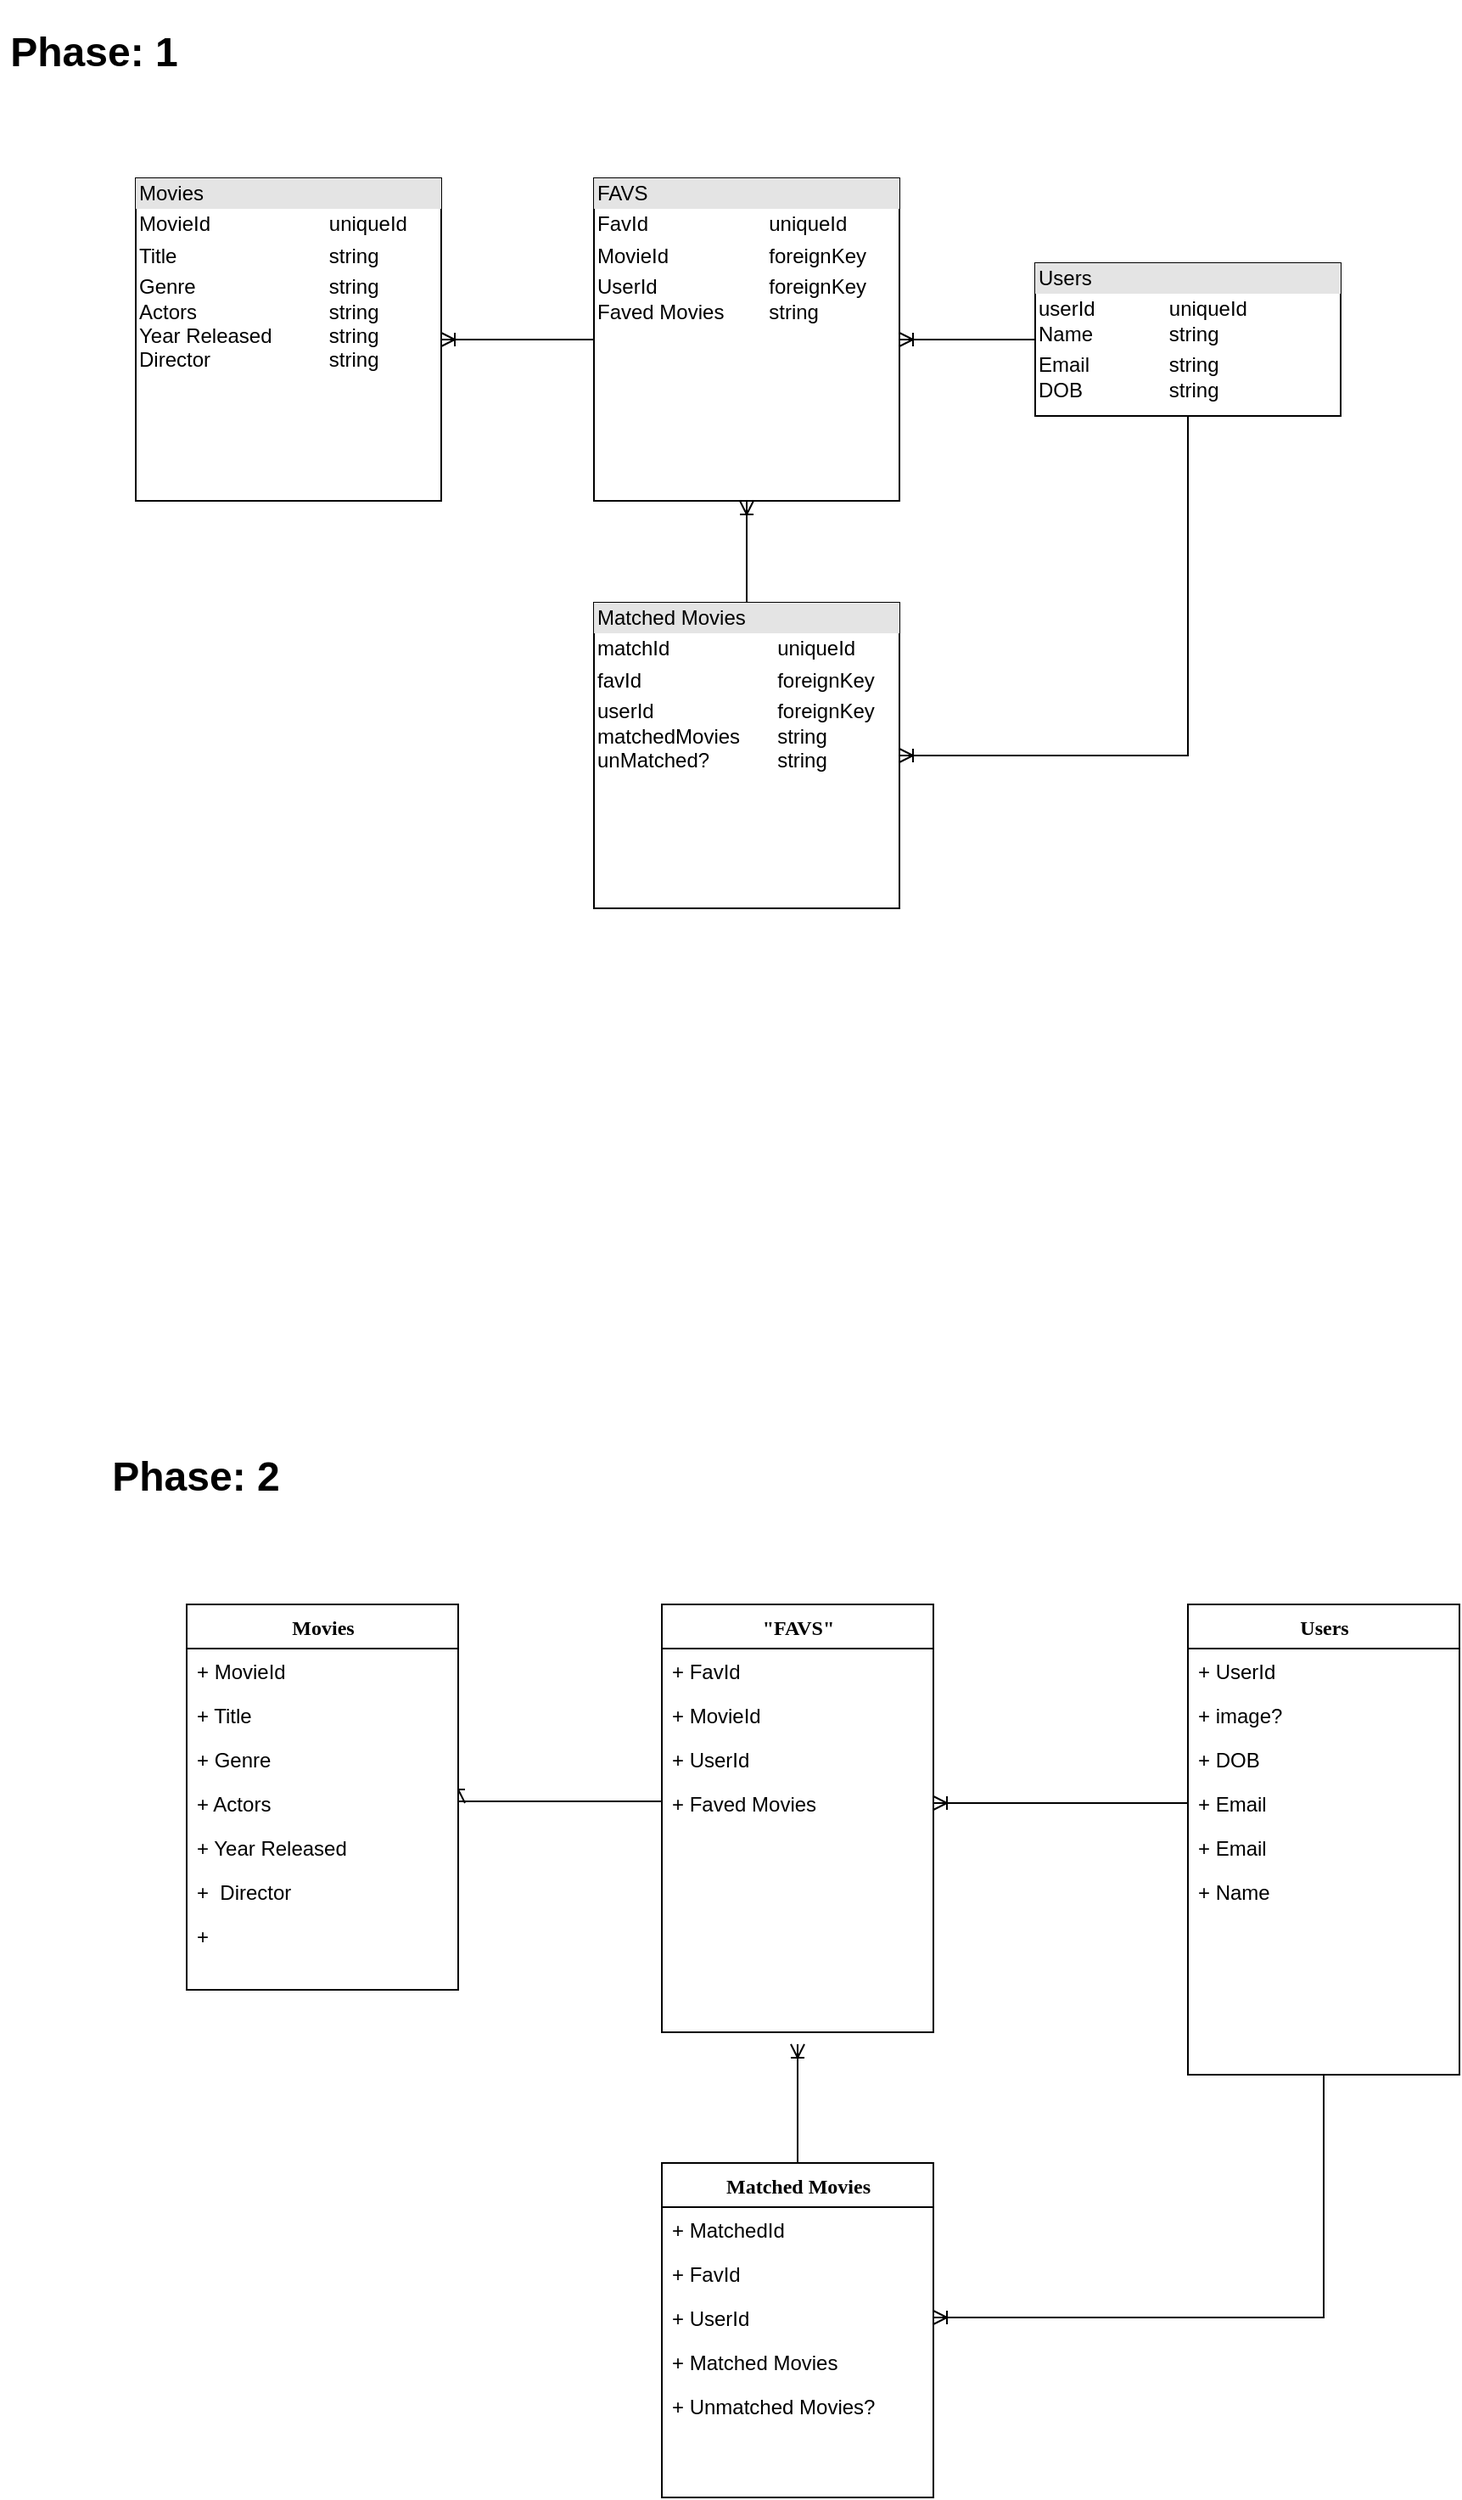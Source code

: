 <mxfile version="14.2.9" type="github">
  <diagram name="Page-1" id="9f46799a-70d6-7492-0946-bef42562c5a5">
    <mxGraphModel dx="981" dy="1376" grid="1" gridSize="10" guides="1" tooltips="1" connect="1" arrows="1" fold="1" page="1" pageScale="1" pageWidth="1100" pageHeight="850" background="#ffffff" math="0" shadow="0">
      <root>
        <mxCell id="0" />
        <mxCell id="1" parent="0" />
        <mxCell id="qJOCWNJ0af0QhHKa3J0w-1" value="&lt;h1&gt;Phase: 1&lt;/h1&gt;" style="text;html=1;align=center;verticalAlign=middle;resizable=0;points=[];autosize=1;" vertex="1" parent="1">
          <mxGeometry x="70" y="-839" width="110" height="50" as="geometry" />
        </mxCell>
        <mxCell id="qJOCWNJ0af0QhHKa3J0w-27" value="&lt;h1&gt;Phase: 2&lt;/h1&gt;" style="text;html=1;align=center;verticalAlign=middle;resizable=0;points=[];autosize=1;" vertex="1" parent="1">
          <mxGeometry x="130" width="110" height="50" as="geometry" />
        </mxCell>
        <mxCell id="qJOCWNJ0af0QhHKa3J0w-28" style="edgeStyle=orthogonalEdgeStyle;rounded=0;orthogonalLoop=1;jettySize=auto;html=1;entryX=1;entryY=0.5;entryDx=0;entryDy=0;endArrow=ERoneToMany;endFill=0;exitX=0.5;exitY=1;exitDx=0;exitDy=0;" edge="1" source="qJOCWNJ0af0QhHKa3J0w-29" target="qJOCWNJ0af0QhHKa3J0w-40" parent="1">
          <mxGeometry relative="1" as="geometry">
            <mxPoint x="950" y="409" as="targetPoint" />
          </mxGeometry>
        </mxCell>
        <mxCell id="qJOCWNJ0af0QhHKa3J0w-29" value="Users" style="swimlane;html=1;fontStyle=1;align=center;verticalAlign=top;childLayout=stackLayout;horizontal=1;startSize=26;horizontalStack=0;resizeParent=1;resizeLast=0;collapsible=1;marginBottom=0;swimlaneFillColor=#ffffff;rounded=0;shadow=0;comic=0;labelBackgroundColor=none;strokeWidth=1;fillColor=none;fontFamily=Verdana;fontSize=12" vertex="1" parent="1">
          <mxGeometry x="770" y="100" width="160" height="277" as="geometry" />
        </mxCell>
        <mxCell id="qJOCWNJ0af0QhHKa3J0w-30" value="+ UserId" style="text;html=1;strokeColor=none;fillColor=none;align=left;verticalAlign=top;spacingLeft=4;spacingRight=4;whiteSpace=wrap;overflow=hidden;rotatable=0;points=[[0,0.5],[1,0.5]];portConstraint=eastwest;" vertex="1" parent="qJOCWNJ0af0QhHKa3J0w-29">
          <mxGeometry y="26" width="160" height="26" as="geometry" />
        </mxCell>
        <mxCell id="qJOCWNJ0af0QhHKa3J0w-31" value="+ image?" style="text;html=1;strokeColor=none;fillColor=none;align=left;verticalAlign=top;spacingLeft=4;spacingRight=4;whiteSpace=wrap;overflow=hidden;rotatable=0;points=[[0,0.5],[1,0.5]];portConstraint=eastwest;" vertex="1" parent="qJOCWNJ0af0QhHKa3J0w-29">
          <mxGeometry y="52" width="160" height="26" as="geometry" />
        </mxCell>
        <mxCell id="qJOCWNJ0af0QhHKa3J0w-32" value="+ DOB" style="text;html=1;strokeColor=none;fillColor=none;align=left;verticalAlign=top;spacingLeft=4;spacingRight=4;whiteSpace=wrap;overflow=hidden;rotatable=0;points=[[0,0.5],[1,0.5]];portConstraint=eastwest;" vertex="1" parent="qJOCWNJ0af0QhHKa3J0w-29">
          <mxGeometry y="78" width="160" height="26" as="geometry" />
        </mxCell>
        <mxCell id="qJOCWNJ0af0QhHKa3J0w-33" value="+ Email" style="text;html=1;strokeColor=none;fillColor=none;align=left;verticalAlign=top;spacingLeft=4;spacingRight=4;whiteSpace=wrap;overflow=hidden;rotatable=0;points=[[0,0.5],[1,0.5]];portConstraint=eastwest;" vertex="1" parent="qJOCWNJ0af0QhHKa3J0w-29">
          <mxGeometry y="104" width="160" height="26" as="geometry" />
        </mxCell>
        <mxCell id="qJOCWNJ0af0QhHKa3J0w-34" value="+ Email" style="text;html=1;strokeColor=none;fillColor=none;align=left;verticalAlign=top;spacingLeft=4;spacingRight=4;whiteSpace=wrap;overflow=hidden;rotatable=0;points=[[0,0.5],[1,0.5]];portConstraint=eastwest;" vertex="1" parent="qJOCWNJ0af0QhHKa3J0w-29">
          <mxGeometry y="130" width="160" height="26" as="geometry" />
        </mxCell>
        <mxCell id="qJOCWNJ0af0QhHKa3J0w-35" value="+ Name" style="text;html=1;strokeColor=none;fillColor=none;align=left;verticalAlign=top;spacingLeft=4;spacingRight=4;whiteSpace=wrap;overflow=hidden;rotatable=0;points=[[0,0.5],[1,0.5]];portConstraint=eastwest;" vertex="1" parent="qJOCWNJ0af0QhHKa3J0w-29">
          <mxGeometry y="156" width="160" height="26" as="geometry" />
        </mxCell>
        <mxCell id="qJOCWNJ0af0QhHKa3J0w-36" style="edgeStyle=orthogonalEdgeStyle;rounded=0;orthogonalLoop=1;jettySize=auto;html=1;endArrow=ERoneToMany;endFill=0;" edge="1" source="qJOCWNJ0af0QhHKa3J0w-37" parent="1">
          <mxGeometry relative="1" as="geometry">
            <mxPoint x="540" y="359.0" as="targetPoint" />
          </mxGeometry>
        </mxCell>
        <mxCell id="qJOCWNJ0af0QhHKa3J0w-37" value="Matched Movies" style="swimlane;html=1;fontStyle=1;align=center;verticalAlign=top;childLayout=stackLayout;horizontal=1;startSize=26;horizontalStack=0;resizeParent=1;resizeLast=0;collapsible=1;marginBottom=0;swimlaneFillColor=#ffffff;rounded=0;shadow=0;comic=0;labelBackgroundColor=none;strokeWidth=1;fillColor=none;fontFamily=Verdana;fontSize=12" vertex="1" parent="1">
          <mxGeometry x="460" y="429" width="160" height="197" as="geometry" />
        </mxCell>
        <mxCell id="qJOCWNJ0af0QhHKa3J0w-38" value="+ MatchedId" style="text;html=1;strokeColor=none;fillColor=none;align=left;verticalAlign=top;spacingLeft=4;spacingRight=4;whiteSpace=wrap;overflow=hidden;rotatable=0;points=[[0,0.5],[1,0.5]];portConstraint=eastwest;" vertex="1" parent="qJOCWNJ0af0QhHKa3J0w-37">
          <mxGeometry y="26" width="160" height="26" as="geometry" />
        </mxCell>
        <mxCell id="qJOCWNJ0af0QhHKa3J0w-39" value="+ FavId" style="text;html=1;strokeColor=none;fillColor=none;align=left;verticalAlign=top;spacingLeft=4;spacingRight=4;whiteSpace=wrap;overflow=hidden;rotatable=0;points=[[0,0.5],[1,0.5]];portConstraint=eastwest;" vertex="1" parent="qJOCWNJ0af0QhHKa3J0w-37">
          <mxGeometry y="52" width="160" height="26" as="geometry" />
        </mxCell>
        <mxCell id="qJOCWNJ0af0QhHKa3J0w-40" value="+ UserId" style="text;html=1;strokeColor=none;fillColor=none;align=left;verticalAlign=top;spacingLeft=4;spacingRight=4;whiteSpace=wrap;overflow=hidden;rotatable=0;points=[[0,0.5],[1,0.5]];portConstraint=eastwest;" vertex="1" parent="qJOCWNJ0af0QhHKa3J0w-37">
          <mxGeometry y="78" width="160" height="26" as="geometry" />
        </mxCell>
        <mxCell id="qJOCWNJ0af0QhHKa3J0w-41" value="+ Matched Movies" style="text;html=1;strokeColor=none;fillColor=none;align=left;verticalAlign=top;spacingLeft=4;spacingRight=4;whiteSpace=wrap;overflow=hidden;rotatable=0;points=[[0,0.5],[1,0.5]];portConstraint=eastwest;" vertex="1" parent="qJOCWNJ0af0QhHKa3J0w-37">
          <mxGeometry y="104" width="160" height="26" as="geometry" />
        </mxCell>
        <mxCell id="qJOCWNJ0af0QhHKa3J0w-42" value="+ Unmatched Movies?" style="text;html=1;strokeColor=none;fillColor=none;align=left;verticalAlign=top;spacingLeft=4;spacingRight=4;whiteSpace=wrap;overflow=hidden;rotatable=0;points=[[0,0.5],[1,0.5]];portConstraint=eastwest;" vertex="1" parent="qJOCWNJ0af0QhHKa3J0w-37">
          <mxGeometry y="130" width="160" height="26" as="geometry" />
        </mxCell>
        <mxCell id="qJOCWNJ0af0QhHKa3J0w-43" style="edgeStyle=orthogonalEdgeStyle;rounded=0;orthogonalLoop=1;jettySize=auto;html=1;entryX=1;entryY=0.5;entryDx=0;entryDy=0;endArrow=ERoneToMany;endFill=0;" edge="1" source="qJOCWNJ0af0QhHKa3J0w-44" parent="1">
          <mxGeometry relative="1" as="geometry">
            <mxPoint x="340" y="217" as="targetPoint" />
            <Array as="points">
              <mxPoint x="420" y="216" />
              <mxPoint x="420" y="216" />
            </Array>
          </mxGeometry>
        </mxCell>
        <mxCell id="qJOCWNJ0af0QhHKa3J0w-44" value="&quot;FAVS&quot;" style="swimlane;html=1;fontStyle=1;align=center;verticalAlign=top;childLayout=stackLayout;horizontal=1;startSize=26;horizontalStack=0;resizeParent=1;resizeLast=0;collapsible=1;marginBottom=0;swimlaneFillColor=#ffffff;rounded=0;shadow=0;comic=0;labelBackgroundColor=none;strokeWidth=1;fillColor=none;fontFamily=Verdana;fontSize=12" vertex="1" parent="1">
          <mxGeometry x="460" y="100" width="160" height="252" as="geometry" />
        </mxCell>
        <mxCell id="qJOCWNJ0af0QhHKa3J0w-45" value="+ FavId" style="text;html=1;strokeColor=none;fillColor=none;align=left;verticalAlign=top;spacingLeft=4;spacingRight=4;whiteSpace=wrap;overflow=hidden;rotatable=0;points=[[0,0.5],[1,0.5]];portConstraint=eastwest;" vertex="1" parent="qJOCWNJ0af0QhHKa3J0w-44">
          <mxGeometry y="26" width="160" height="26" as="geometry" />
        </mxCell>
        <mxCell id="qJOCWNJ0af0QhHKa3J0w-46" value="+ MovieId" style="text;html=1;strokeColor=none;fillColor=none;align=left;verticalAlign=top;spacingLeft=4;spacingRight=4;whiteSpace=wrap;overflow=hidden;rotatable=0;points=[[0,0.5],[1,0.5]];portConstraint=eastwest;" vertex="1" parent="qJOCWNJ0af0QhHKa3J0w-44">
          <mxGeometry y="52" width="160" height="26" as="geometry" />
        </mxCell>
        <mxCell id="qJOCWNJ0af0QhHKa3J0w-47" value="+ UserId" style="text;html=1;strokeColor=none;fillColor=none;align=left;verticalAlign=top;spacingLeft=4;spacingRight=4;whiteSpace=wrap;overflow=hidden;rotatable=0;points=[[0,0.5],[1,0.5]];portConstraint=eastwest;" vertex="1" parent="qJOCWNJ0af0QhHKa3J0w-44">
          <mxGeometry y="78" width="160" height="26" as="geometry" />
        </mxCell>
        <mxCell id="qJOCWNJ0af0QhHKa3J0w-48" value="+ Faved Movies" style="text;html=1;strokeColor=none;fillColor=none;align=left;verticalAlign=top;spacingLeft=4;spacingRight=4;whiteSpace=wrap;overflow=hidden;rotatable=0;points=[[0,0.5],[1,0.5]];portConstraint=eastwest;" vertex="1" parent="qJOCWNJ0af0QhHKa3J0w-44">
          <mxGeometry y="104" width="160" height="26" as="geometry" />
        </mxCell>
        <mxCell id="qJOCWNJ0af0QhHKa3J0w-49" style="edgeStyle=orthogonalEdgeStyle;rounded=0;orthogonalLoop=1;jettySize=auto;html=1;entryX=1;entryY=0.5;entryDx=0;entryDy=0;endArrow=ERoneToMany;endFill=0;" edge="1" source="qJOCWNJ0af0QhHKa3J0w-33" target="qJOCWNJ0af0QhHKa3J0w-48" parent="1">
          <mxGeometry relative="1" as="geometry" />
        </mxCell>
        <mxCell id="qJOCWNJ0af0QhHKa3J0w-50" value="Movies" style="swimlane;html=1;fontStyle=1;align=center;verticalAlign=top;childLayout=stackLayout;horizontal=1;startSize=26;horizontalStack=0;resizeParent=1;resizeLast=0;collapsible=1;marginBottom=0;swimlaneFillColor=#ffffff;rounded=0;shadow=0;comic=0;labelBackgroundColor=none;strokeWidth=1;fillColor=none;fontFamily=Verdana;fontSize=12" vertex="1" parent="1">
          <mxGeometry x="180" y="100" width="160" height="227" as="geometry" />
        </mxCell>
        <mxCell id="qJOCWNJ0af0QhHKa3J0w-51" value="+ MovieId" style="text;html=1;strokeColor=none;fillColor=none;align=left;verticalAlign=top;spacingLeft=4;spacingRight=4;whiteSpace=wrap;overflow=hidden;rotatable=0;points=[[0,0.5],[1,0.5]];portConstraint=eastwest;" vertex="1" parent="qJOCWNJ0af0QhHKa3J0w-50">
          <mxGeometry y="26" width="160" height="26" as="geometry" />
        </mxCell>
        <mxCell id="qJOCWNJ0af0QhHKa3J0w-52" value="+ Title" style="text;html=1;strokeColor=none;fillColor=none;align=left;verticalAlign=top;spacingLeft=4;spacingRight=4;whiteSpace=wrap;overflow=hidden;rotatable=0;points=[[0,0.5],[1,0.5]];portConstraint=eastwest;" vertex="1" parent="qJOCWNJ0af0QhHKa3J0w-50">
          <mxGeometry y="52" width="160" height="26" as="geometry" />
        </mxCell>
        <mxCell id="qJOCWNJ0af0QhHKa3J0w-53" value="+ Genre" style="text;html=1;strokeColor=none;fillColor=none;align=left;verticalAlign=top;spacingLeft=4;spacingRight=4;whiteSpace=wrap;overflow=hidden;rotatable=0;points=[[0,0.5],[1,0.5]];portConstraint=eastwest;" vertex="1" parent="qJOCWNJ0af0QhHKa3J0w-50">
          <mxGeometry y="78" width="160" height="26" as="geometry" />
        </mxCell>
        <mxCell id="qJOCWNJ0af0QhHKa3J0w-54" value="+ Actors" style="text;html=1;strokeColor=none;fillColor=none;align=left;verticalAlign=top;spacingLeft=4;spacingRight=4;whiteSpace=wrap;overflow=hidden;rotatable=0;points=[[0,0.5],[1,0.5]];portConstraint=eastwest;" vertex="1" parent="qJOCWNJ0af0QhHKa3J0w-50">
          <mxGeometry y="104" width="160" height="26" as="geometry" />
        </mxCell>
        <mxCell id="qJOCWNJ0af0QhHKa3J0w-55" value="+ Year Released" style="text;html=1;strokeColor=none;fillColor=none;align=left;verticalAlign=top;spacingLeft=4;spacingRight=4;whiteSpace=wrap;overflow=hidden;rotatable=0;points=[[0,0.5],[1,0.5]];portConstraint=eastwest;" vertex="1" parent="qJOCWNJ0af0QhHKa3J0w-50">
          <mxGeometry y="130" width="160" height="26" as="geometry" />
        </mxCell>
        <mxCell id="qJOCWNJ0af0QhHKa3J0w-56" value="+&amp;nbsp; Director" style="text;html=1;strokeColor=none;fillColor=none;align=left;verticalAlign=top;spacingLeft=4;spacingRight=4;whiteSpace=wrap;overflow=hidden;rotatable=0;points=[[0,0.5],[1,0.5]];portConstraint=eastwest;" vertex="1" parent="qJOCWNJ0af0QhHKa3J0w-50">
          <mxGeometry y="156" width="160" height="26" as="geometry" />
        </mxCell>
        <mxCell id="qJOCWNJ0af0QhHKa3J0w-57" value="+" style="text;html=1;strokeColor=none;fillColor=none;align=left;verticalAlign=top;spacingLeft=4;spacingRight=4;whiteSpace=wrap;overflow=hidden;rotatable=0;points=[[0,0.5],[1,0.5]];portConstraint=eastwest;" vertex="1" parent="qJOCWNJ0af0QhHKa3J0w-50">
          <mxGeometry y="182" width="160" height="26" as="geometry" />
        </mxCell>
        <mxCell id="qJOCWNJ0af0QhHKa3J0w-62" value="&lt;div style=&quot;box-sizing: border-box ; width: 100% ; background: #e4e4e4 ; padding: 2px&quot;&gt;Movies&lt;/div&gt;&lt;table style=&quot;width: 100% ; font-size: 1em&quot; cellpadding=&quot;2&quot; cellspacing=&quot;0&quot;&gt;&lt;tbody&gt;&lt;tr&gt;&lt;td&gt;MovieId&lt;/td&gt;&lt;td&gt;uniqueId&lt;/td&gt;&lt;/tr&gt;&lt;tr&gt;&lt;td&gt;Title&lt;/td&gt;&lt;td&gt;string&lt;/td&gt;&lt;/tr&gt;&lt;tr&gt;&lt;td&gt;Genre&lt;br&gt;Actors&lt;br&gt;Year Released&lt;br&gt;Director&lt;br&gt;&lt;br&gt;&lt;/td&gt;&lt;td&gt;string&lt;br&gt;string&lt;br&gt;string&lt;br&gt;string&lt;br&gt;&lt;br&gt;&lt;/td&gt;&lt;/tr&gt;&lt;/tbody&gt;&lt;/table&gt;" style="verticalAlign=top;align=left;overflow=fill;html=1;" vertex="1" parent="1">
          <mxGeometry x="150" y="-740" width="180" height="190" as="geometry" />
        </mxCell>
        <mxCell id="qJOCWNJ0af0QhHKa3J0w-66" style="edgeStyle=orthogonalEdgeStyle;rounded=0;orthogonalLoop=1;jettySize=auto;html=1;entryX=1;entryY=0.5;entryDx=0;entryDy=0;endArrow=ERoneToMany;endFill=0;" edge="1" parent="1" source="qJOCWNJ0af0QhHKa3J0w-63" target="qJOCWNJ0af0QhHKa3J0w-62">
          <mxGeometry relative="1" as="geometry" />
        </mxCell>
        <mxCell id="qJOCWNJ0af0QhHKa3J0w-63" value="&lt;div style=&quot;box-sizing: border-box ; width: 100% ; background: #e4e4e4 ; padding: 2px&quot;&gt;FAVS&lt;/div&gt;&lt;table style=&quot;width: 100% ; font-size: 1em&quot; cellpadding=&quot;2&quot; cellspacing=&quot;0&quot;&gt;&lt;tbody&gt;&lt;tr&gt;&lt;td&gt;FavId&lt;/td&gt;&lt;td&gt;uniqueId&lt;/td&gt;&lt;/tr&gt;&lt;tr&gt;&lt;td&gt;MovieId&lt;/td&gt;&lt;td&gt;foreignKey&lt;/td&gt;&lt;/tr&gt;&lt;tr&gt;&lt;td&gt;UserId&lt;br&gt;Faved Movies&lt;/td&gt;&lt;td&gt;foreignKey&lt;br&gt;string&lt;/td&gt;&lt;/tr&gt;&lt;/tbody&gt;&lt;/table&gt;" style="verticalAlign=top;align=left;overflow=fill;html=1;" vertex="1" parent="1">
          <mxGeometry x="420" y="-740" width="180" height="190" as="geometry" />
        </mxCell>
        <mxCell id="qJOCWNJ0af0QhHKa3J0w-67" style="edgeStyle=orthogonalEdgeStyle;rounded=0;orthogonalLoop=1;jettySize=auto;html=1;entryX=1;entryY=0.5;entryDx=0;entryDy=0;endArrow=ERoneToMany;endFill=0;" edge="1" parent="1" source="qJOCWNJ0af0QhHKa3J0w-64" target="qJOCWNJ0af0QhHKa3J0w-63">
          <mxGeometry relative="1" as="geometry" />
        </mxCell>
        <mxCell id="qJOCWNJ0af0QhHKa3J0w-70" style="edgeStyle=orthogonalEdgeStyle;rounded=0;orthogonalLoop=1;jettySize=auto;html=1;entryX=1;entryY=0.5;entryDx=0;entryDy=0;endArrow=ERoneToMany;endFill=0;exitX=0.5;exitY=1;exitDx=0;exitDy=0;" edge="1" parent="1" source="qJOCWNJ0af0QhHKa3J0w-64" target="qJOCWNJ0af0QhHKa3J0w-68">
          <mxGeometry relative="1" as="geometry" />
        </mxCell>
        <mxCell id="qJOCWNJ0af0QhHKa3J0w-64" value="&lt;div style=&quot;box-sizing: border-box ; width: 100% ; background: #e4e4e4 ; padding: 2px&quot;&gt;Users&lt;/div&gt;&lt;table style=&quot;width: 100% ; font-size: 1em&quot; cellpadding=&quot;2&quot; cellspacing=&quot;0&quot;&gt;&lt;tbody&gt;&lt;tr&gt;&lt;td&gt;userId&lt;br&gt;Name&lt;/td&gt;&lt;td&gt;uniqueId&lt;br&gt;string&lt;/td&gt;&lt;/tr&gt;&lt;tr&gt;&lt;td&gt;Email&lt;br&gt;DOB&lt;br&gt;&lt;br&gt;&lt;/td&gt;&lt;td&gt;string&lt;br&gt;string&lt;br&gt;&lt;br&gt;&lt;/td&gt;&lt;/tr&gt;&lt;tr&gt;&lt;td&gt;&lt;/td&gt;&lt;td&gt;&lt;br&gt;&lt;/td&gt;&lt;/tr&gt;&lt;/tbody&gt;&lt;/table&gt;" style="verticalAlign=top;align=left;overflow=fill;html=1;" vertex="1" parent="1">
          <mxGeometry x="680" y="-690" width="180" height="90" as="geometry" />
        </mxCell>
        <mxCell id="qJOCWNJ0af0QhHKa3J0w-73" style="edgeStyle=orthogonalEdgeStyle;rounded=0;orthogonalLoop=1;jettySize=auto;html=1;entryX=0.5;entryY=1;entryDx=0;entryDy=0;endArrow=ERoneToMany;endFill=0;" edge="1" parent="1" source="qJOCWNJ0af0QhHKa3J0w-68" target="qJOCWNJ0af0QhHKa3J0w-63">
          <mxGeometry relative="1" as="geometry" />
        </mxCell>
        <mxCell id="qJOCWNJ0af0QhHKa3J0w-68" value="&lt;div style=&quot;box-sizing: border-box ; width: 100% ; background: #e4e4e4 ; padding: 2px&quot;&gt;Matched Movies&lt;/div&gt;&lt;table style=&quot;width: 100% ; font-size: 1em&quot; cellpadding=&quot;2&quot; cellspacing=&quot;0&quot;&gt;&lt;tbody&gt;&lt;tr&gt;&lt;td&gt;matchId&lt;/td&gt;&lt;td&gt;uniqueId&lt;/td&gt;&lt;/tr&gt;&lt;tr&gt;&lt;td&gt;favId&lt;/td&gt;&lt;td&gt;foreignKey&lt;/td&gt;&lt;/tr&gt;&lt;tr&gt;&lt;td&gt;userId&lt;br&gt;matchedMovies&lt;br&gt;unMatched?&lt;br&gt;&lt;br&gt;&lt;/td&gt;&lt;td&gt;foreignKey&lt;br&gt;string&lt;br&gt;string&lt;br&gt;&lt;br&gt;&lt;/td&gt;&lt;/tr&gt;&lt;/tbody&gt;&lt;/table&gt;" style="verticalAlign=top;align=left;overflow=fill;html=1;" vertex="1" parent="1">
          <mxGeometry x="420" y="-490" width="180" height="180" as="geometry" />
        </mxCell>
      </root>
    </mxGraphModel>
  </diagram>
</mxfile>
